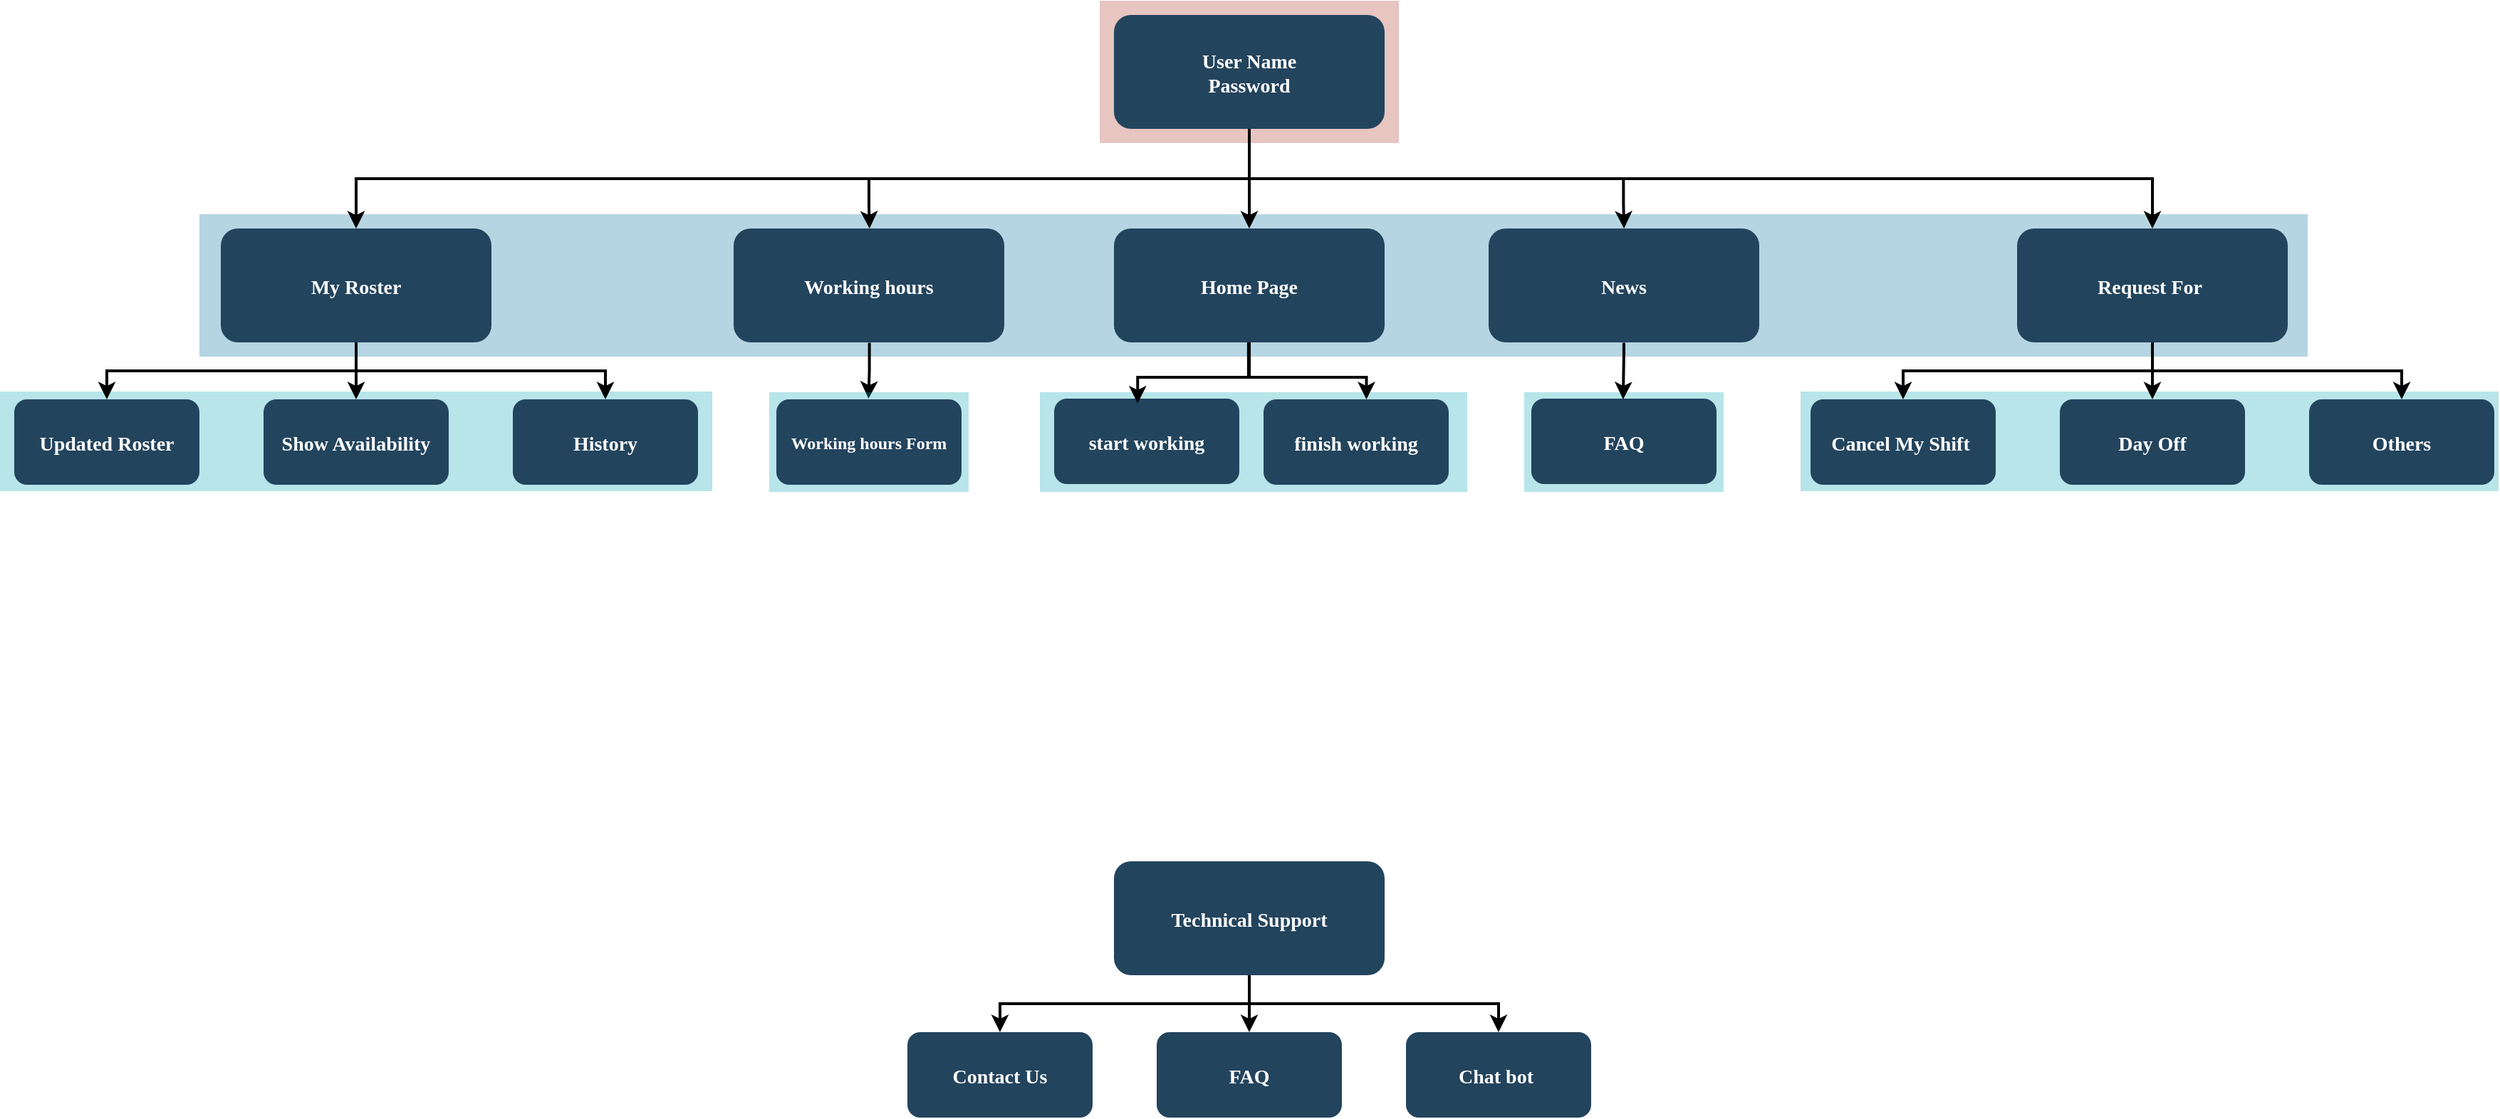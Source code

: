 <mxfile version="22.1.21" type="github">
  <diagram name="Page-1" id="2c0d36ab-eaac-3732-788b-9136903baeff">
    <mxGraphModel dx="1273" dy="869" grid="1" gridSize="10" guides="1" tooltips="1" connect="1" arrows="1" fold="1" page="1" pageScale="1.5" pageWidth="1169" pageHeight="827" background="none" math="0" shadow="0">
      <root>
        <mxCell id="0" />
        <mxCell id="1" parent="0" />
        <mxCell id="123" value="" style="fillColor=#AE4132;strokeColor=none;opacity=30;" parent="1" vertex="1">
          <mxGeometry x="772" y="175.5" width="210" height="100.0" as="geometry" />
        </mxCell>
        <mxCell id="122" value="" style="fillColor=#10739E;strokeColor=none;opacity=30;" parent="1" vertex="1">
          <mxGeometry x="140" y="325.5" width="1480" height="100" as="geometry" />
        </mxCell>
        <mxCell id="110" value="" style="fillColor=#12AAB5;strokeColor=none;opacity=30;" parent="1" vertex="1">
          <mxGeometry x="1264" y="450" width="490" height="70" as="geometry" />
        </mxCell>
        <mxCell id="109" value="" style="fillColor=#12AAB5;strokeColor=none;opacity=30;" parent="1" vertex="1">
          <mxGeometry y="450" width="500" height="70" as="geometry" />
        </mxCell>
        <mxCell id="108" value="" style="fillColor=#12AAB5;strokeColor=none;opacity=30;" parent="1" vertex="1">
          <mxGeometry x="730" y="450.5" width="300" height="70" as="geometry" />
        </mxCell>
        <mxCell id="2" value="User Name&#xa;Password" style="rounded=1;fillColor=#23445D;gradientColor=none;strokeColor=none;fontColor=#FFFFFF;fontStyle=1;fontFamily=Tahoma;fontSize=14" parent="1" vertex="1">
          <mxGeometry x="782" y="185.5" width="190" height="80" as="geometry" />
        </mxCell>
        <mxCell id="4" value="Request For " style="rounded=1;fillColor=#23445D;gradientColor=none;strokeColor=none;fontColor=#FFFFFF;fontStyle=1;fontFamily=Tahoma;fontSize=14" parent="1" vertex="1">
          <mxGeometry x="1416.0" y="335.5" width="190" height="80" as="geometry" />
        </mxCell>
        <mxCell id="9" value="" style="edgeStyle=elbowEdgeStyle;elbow=vertical;strokeWidth=2;rounded=0" parent="1" source="2" target="4" edge="1">
          <mxGeometry x="337" y="215.5" width="100" height="100" as="geometry">
            <mxPoint x="337" y="315.5" as="sourcePoint" />
            <mxPoint x="437" y="215.5" as="targetPoint" />
          </mxGeometry>
        </mxCell>
        <mxCell id="10" value="Working hours" style="rounded=1;fillColor=#23445D;gradientColor=none;strokeColor=none;fontColor=#FFFFFF;fontStyle=1;fontFamily=Tahoma;fontSize=14" parent="1" vertex="1">
          <mxGeometry x="515" y="335.5" width="190" height="80" as="geometry" />
        </mxCell>
        <mxCell id="12" value="My Roster" style="rounded=1;fillColor=#23445D;gradientColor=none;strokeColor=none;fontColor=#FFFFFF;fontStyle=1;fontFamily=Tahoma;fontSize=14" parent="1" vertex="1">
          <mxGeometry x="155.0" y="335.5" width="190" height="80" as="geometry" />
        </mxCell>
        <mxCell id="13" value="Home Page" style="rounded=1;fillColor=#23445D;gradientColor=none;strokeColor=none;fontColor=#FFFFFF;fontStyle=1;fontFamily=Tahoma;fontSize=14" parent="1" vertex="1">
          <mxGeometry x="782" y="335.5" width="190" height="80" as="geometry" />
        </mxCell>
        <mxCell id="14" value="start working" style="rounded=1;fillColor=#23445D;gradientColor=none;strokeColor=none;fontColor=#FFFFFF;fontStyle=1;fontFamily=Tahoma;fontSize=14" parent="1" vertex="1">
          <mxGeometry x="740" y="455" width="130" height="60" as="geometry" />
        </mxCell>
        <mxCell id="25" value="Updated Roster" style="rounded=1;fillColor=#23445D;gradientColor=none;strokeColor=none;fontColor=#FFFFFF;fontStyle=1;fontFamily=Tahoma;fontSize=14" parent="1" vertex="1">
          <mxGeometry x="10" y="455.5" width="130" height="60" as="geometry" />
        </mxCell>
        <mxCell id="28" value="Show Availability" style="rounded=1;fillColor=#23445D;gradientColor=none;strokeColor=none;fontColor=#FFFFFF;fontStyle=1;fontFamily=Tahoma;fontSize=14" parent="1" vertex="1">
          <mxGeometry x="185" y="455.5" width="130" height="60" as="geometry" />
        </mxCell>
        <mxCell id="33" value="History" style="rounded=1;fillColor=#23445D;gradientColor=none;strokeColor=none;fontColor=#FFFFFF;fontStyle=1;fontFamily=Tahoma;fontSize=14" parent="1" vertex="1">
          <mxGeometry x="360" y="455.5" width="130" height="60" as="geometry" />
        </mxCell>
        <mxCell id="44" value="Cancel My Shift " style="rounded=1;fillColor=#23445D;gradientColor=none;strokeColor=none;fontColor=#FFFFFF;fontStyle=1;fontFamily=Tahoma;fontSize=14" parent="1" vertex="1">
          <mxGeometry x="1271" y="455.5" width="130" height="60" as="geometry" />
        </mxCell>
        <mxCell id="48" value="Day Off" style="rounded=1;fillColor=#23445D;gradientColor=none;strokeColor=none;fontColor=#FFFFFF;fontStyle=1;fontFamily=Tahoma;fontSize=14" parent="1" vertex="1">
          <mxGeometry x="1446" y="455.5" width="130" height="60" as="geometry" />
        </mxCell>
        <mxCell id="52" value="Others" style="rounded=1;fillColor=#23445D;gradientColor=none;strokeColor=none;fontColor=#FFFFFF;fontStyle=1;fontFamily=Tahoma;fontSize=14" parent="1" vertex="1">
          <mxGeometry x="1621" y="455.5" width="130" height="60" as="geometry" />
        </mxCell>
        <mxCell id="59" value="" style="edgeStyle=elbowEdgeStyle;elbow=vertical;strokeWidth=2;rounded=0" parent="1" source="2" target="12" edge="1">
          <mxGeometry x="347" y="225.5" width="100" height="100" as="geometry">
            <mxPoint x="862.0" y="275.5" as="sourcePoint" />
            <mxPoint x="1467.0" y="345.5" as="targetPoint" />
          </mxGeometry>
        </mxCell>
        <mxCell id="61" value="" style="edgeStyle=elbowEdgeStyle;elbow=vertical;strokeWidth=2;rounded=0" parent="1" source="2" target="13" edge="1">
          <mxGeometry x="-23" y="135.5" width="100" height="100" as="geometry">
            <mxPoint x="-23" y="235.5" as="sourcePoint" />
            <mxPoint x="77" y="135.5" as="targetPoint" />
            <Array as="points">
              <mxPoint x="877" y="310" />
            </Array>
          </mxGeometry>
        </mxCell>
        <mxCell id="62" value="" style="edgeStyle=elbowEdgeStyle;elbow=vertical;strokeWidth=2;rounded=0;exitX=0.553;exitY=1.021;exitDx=0;exitDy=0;exitPerimeter=0;entryX=0.451;entryY=0.055;entryDx=0;entryDy=0;entryPerimeter=0;" parent="1" target="14" edge="1">
          <mxGeometry x="-23" y="135.5" width="100" height="100" as="geometry">
            <mxPoint x="876.44" y="415.5" as="sourcePoint" />
            <mxPoint x="795" y="452.9" as="targetPoint" />
            <Array as="points">
              <mxPoint x="840" y="440" />
            </Array>
          </mxGeometry>
        </mxCell>
        <mxCell id="100" value="" style="edgeStyle=elbowEdgeStyle;elbow=vertical;strokeWidth=2;rounded=0" parent="1" source="12" target="25" edge="1">
          <mxGeometry x="-23" y="135.5" width="100" height="100" as="geometry">
            <mxPoint x="-430" y="235.5" as="sourcePoint" />
            <mxPoint x="-330" y="135.5" as="targetPoint" />
          </mxGeometry>
        </mxCell>
        <mxCell id="101" value="" style="edgeStyle=elbowEdgeStyle;elbow=vertical;strokeWidth=2;rounded=0" parent="1" source="12" edge="1">
          <mxGeometry x="-23" y="135.5" width="100" height="100" as="geometry">
            <mxPoint x="-430" y="235.5" as="sourcePoint" />
            <mxPoint x="250" y="455.5" as="targetPoint" />
          </mxGeometry>
        </mxCell>
        <mxCell id="102" value="" style="edgeStyle=elbowEdgeStyle;elbow=vertical;strokeWidth=2;rounded=0" parent="1" source="12" target="33" edge="1">
          <mxGeometry x="-23" y="135.5" width="100" height="100" as="geometry">
            <mxPoint x="-430" y="235.5" as="sourcePoint" />
            <mxPoint x="-330" y="135.5" as="targetPoint" />
          </mxGeometry>
        </mxCell>
        <mxCell id="104" value="" style="edgeStyle=elbowEdgeStyle;elbow=vertical;strokeWidth=2;rounded=0" parent="1" source="4" target="48" edge="1">
          <mxGeometry x="-23" y="135.5" width="100" height="100" as="geometry">
            <mxPoint x="31" y="235.5" as="sourcePoint" />
            <mxPoint x="131" y="135.5" as="targetPoint" />
          </mxGeometry>
        </mxCell>
        <mxCell id="105" value="" style="edgeStyle=elbowEdgeStyle;elbow=vertical;strokeWidth=2;rounded=0" parent="1" source="4" target="44" edge="1">
          <mxGeometry x="-23" y="135.5" width="100" height="100" as="geometry">
            <mxPoint x="31" y="235.5" as="sourcePoint" />
            <mxPoint x="131" y="135.5" as="targetPoint" />
          </mxGeometry>
        </mxCell>
        <mxCell id="106" value="" style="edgeStyle=elbowEdgeStyle;elbow=vertical;strokeWidth=2;rounded=0" parent="1" source="4" target="52" edge="1">
          <mxGeometry x="-23" y="135.5" width="100" height="100" as="geometry">
            <mxPoint x="31" y="235.5" as="sourcePoint" />
            <mxPoint x="131" y="135.5" as="targetPoint" />
          </mxGeometry>
        </mxCell>
        <mxCell id="Db3YE-Otv-MuUvlxAtpo-123" value="" style="edgeStyle=elbowEdgeStyle;elbow=vertical;strokeWidth=2;rounded=0;entryX=0.448;entryY=0.032;entryDx=0;entryDy=0;entryPerimeter=0;exitX=0.5;exitY=1;exitDx=0;exitDy=0;" edge="1" parent="1">
          <mxGeometry x="-23" y="135.5" width="100" height="100" as="geometry">
            <mxPoint x="877" y="415.5" as="sourcePoint" />
            <mxPoint x="959.24" y="455.5" as="targetPoint" />
            <Array as="points">
              <mxPoint x="920" y="440" />
            </Array>
          </mxGeometry>
        </mxCell>
        <mxCell id="Db3YE-Otv-MuUvlxAtpo-125" value="finish working" style="rounded=1;fillColor=#23445D;gradientColor=none;strokeColor=none;fontColor=#FFFFFF;fontStyle=1;fontFamily=Tahoma;fontSize=14" vertex="1" parent="1">
          <mxGeometry x="887" y="455.5" width="130" height="60" as="geometry" />
        </mxCell>
        <mxCell id="Db3YE-Otv-MuUvlxAtpo-144" value="Technical Support" style="rounded=1;fillColor=#23445D;gradientColor=none;strokeColor=none;fontColor=#FFFFFF;fontStyle=1;fontFamily=Tahoma;fontSize=14" vertex="1" parent="1">
          <mxGeometry x="782.0" y="780" width="190" height="80" as="geometry" />
        </mxCell>
        <mxCell id="Db3YE-Otv-MuUvlxAtpo-145" value="Contact Us" style="rounded=1;fillColor=#23445D;gradientColor=none;strokeColor=none;fontColor=#FFFFFF;fontStyle=1;fontFamily=Tahoma;fontSize=14" vertex="1" parent="1">
          <mxGeometry x="637" y="900" width="130" height="60" as="geometry" />
        </mxCell>
        <mxCell id="Db3YE-Otv-MuUvlxAtpo-146" value="FAQ" style="rounded=1;fillColor=#23445D;gradientColor=none;strokeColor=none;fontColor=#FFFFFF;fontStyle=1;fontFamily=Tahoma;fontSize=14" vertex="1" parent="1">
          <mxGeometry x="812" y="900" width="130" height="60" as="geometry" />
        </mxCell>
        <mxCell id="Db3YE-Otv-MuUvlxAtpo-147" value="Chat bot " style="rounded=1;fillColor=#23445D;gradientColor=none;strokeColor=none;fontColor=#FFFFFF;fontStyle=1;fontFamily=Tahoma;fontSize=14" vertex="1" parent="1">
          <mxGeometry x="987" y="900" width="130" height="60" as="geometry" />
        </mxCell>
        <mxCell id="Db3YE-Otv-MuUvlxAtpo-148" value="" style="edgeStyle=elbowEdgeStyle;elbow=vertical;strokeWidth=2;rounded=0" edge="1" parent="1" source="Db3YE-Otv-MuUvlxAtpo-144" target="Db3YE-Otv-MuUvlxAtpo-146">
          <mxGeometry x="-23" y="135.5" width="100" height="100" as="geometry">
            <mxPoint x="-603" y="680" as="sourcePoint" />
            <mxPoint x="-503" y="580" as="targetPoint" />
          </mxGeometry>
        </mxCell>
        <mxCell id="Db3YE-Otv-MuUvlxAtpo-149" value="" style="edgeStyle=elbowEdgeStyle;elbow=vertical;strokeWidth=2;rounded=0" edge="1" parent="1" source="Db3YE-Otv-MuUvlxAtpo-144" target="Db3YE-Otv-MuUvlxAtpo-145">
          <mxGeometry x="-23" y="135.5" width="100" height="100" as="geometry">
            <mxPoint x="-603" y="680" as="sourcePoint" />
            <mxPoint x="-503" y="580" as="targetPoint" />
          </mxGeometry>
        </mxCell>
        <mxCell id="Db3YE-Otv-MuUvlxAtpo-150" value="" style="edgeStyle=elbowEdgeStyle;elbow=vertical;strokeWidth=2;rounded=0" edge="1" parent="1" source="Db3YE-Otv-MuUvlxAtpo-144" target="Db3YE-Otv-MuUvlxAtpo-147">
          <mxGeometry x="-23" y="135.5" width="100" height="100" as="geometry">
            <mxPoint x="-603" y="680" as="sourcePoint" />
            <mxPoint x="-503" y="580" as="targetPoint" />
          </mxGeometry>
        </mxCell>
        <mxCell id="Db3YE-Otv-MuUvlxAtpo-153" value="" style="edgeStyle=elbowEdgeStyle;elbow=vertical;strokeWidth=2;rounded=0;exitX=0.49;exitY=0.962;exitDx=0;exitDy=0;exitPerimeter=0;entryX=0.482;entryY=0.017;entryDx=0;entryDy=0;entryPerimeter=0;" edge="1" parent="1">
          <mxGeometry x="-23" y="135.5" width="100" height="100" as="geometry">
            <mxPoint x="610.31" y="415.77" as="sourcePoint" />
            <mxPoint x="609.69" y="455" as="targetPoint" />
          </mxGeometry>
        </mxCell>
        <mxCell id="Db3YE-Otv-MuUvlxAtpo-154" value="" style="fillColor=#12AAB5;strokeColor=none;opacity=30;" vertex="1" parent="1">
          <mxGeometry x="540" y="450.5" width="140" height="70" as="geometry" />
        </mxCell>
        <mxCell id="Db3YE-Otv-MuUvlxAtpo-155" value="Working hours Form" style="rounded=1;fillColor=#23445D;gradientColor=none;strokeColor=none;fontColor=#FFFFFF;fontStyle=1;fontFamily=Tahoma;fontSize=12;spacing=1;" vertex="1" parent="1">
          <mxGeometry x="545" y="455.5" width="130" height="60" as="geometry" />
        </mxCell>
        <mxCell id="Db3YE-Otv-MuUvlxAtpo-156" value="" style="edgeStyle=elbowEdgeStyle;elbow=vertical;strokeWidth=2;rounded=0" edge="1" parent="1">
          <mxGeometry x="-23" y="135.5" width="100" height="100" as="geometry">
            <mxPoint x="1139.67" y="300" as="sourcePoint" />
            <mxPoint x="1140.08" y="335.5" as="targetPoint" />
            <Array as="points">
              <mxPoint x="1162.88" y="318" />
            </Array>
          </mxGeometry>
        </mxCell>
        <mxCell id="Db3YE-Otv-MuUvlxAtpo-157" value="News" style="rounded=1;fillColor=#23445D;gradientColor=none;strokeColor=none;fontColor=#FFFFFF;fontStyle=1;fontFamily=Tahoma;fontSize=14" vertex="1" parent="1">
          <mxGeometry x="1045.0" y="335.5" width="190" height="80" as="geometry" />
        </mxCell>
        <mxCell id="Db3YE-Otv-MuUvlxAtpo-166" value="" style="edgeStyle=elbowEdgeStyle;elbow=vertical;strokeWidth=2;rounded=0" edge="1" parent="1">
          <mxGeometry x="-23" y="135.5" width="100" height="100" as="geometry">
            <mxPoint x="610" y="300" as="sourcePoint" />
            <mxPoint x="610.41" y="335.5" as="targetPoint" />
            <Array as="points">
              <mxPoint x="635.21" y="320" />
            </Array>
          </mxGeometry>
        </mxCell>
        <mxCell id="Db3YE-Otv-MuUvlxAtpo-167" value="" style="fillColor=#12AAB5;strokeColor=none;opacity=30;" vertex="1" parent="1">
          <mxGeometry x="1070" y="450.5" width="140" height="70" as="geometry" />
        </mxCell>
        <mxCell id="Db3YE-Otv-MuUvlxAtpo-168" value="FAQ" style="rounded=1;fillColor=#23445D;gradientColor=none;strokeColor=none;fontColor=#FFFFFF;fontStyle=1;fontFamily=Tahoma;fontSize=14" vertex="1" parent="1">
          <mxGeometry x="1075" y="455" width="130" height="60" as="geometry" />
        </mxCell>
        <mxCell id="Db3YE-Otv-MuUvlxAtpo-170" value="" style="edgeStyle=elbowEdgeStyle;elbow=vertical;strokeWidth=2;rounded=0;exitX=0.49;exitY=0.962;exitDx=0;exitDy=0;exitPerimeter=0;entryX=0.482;entryY=0.017;entryDx=0;entryDy=0;entryPerimeter=0;" edge="1" parent="1">
          <mxGeometry x="-23" y="135.5" width="100" height="100" as="geometry">
            <mxPoint x="1139.96" y="415.81" as="sourcePoint" />
            <mxPoint x="1139.44" y="455.5" as="targetPoint" />
            <Array as="points">
              <mxPoint x="1179.44" y="423.5" />
            </Array>
          </mxGeometry>
        </mxCell>
      </root>
    </mxGraphModel>
  </diagram>
</mxfile>
